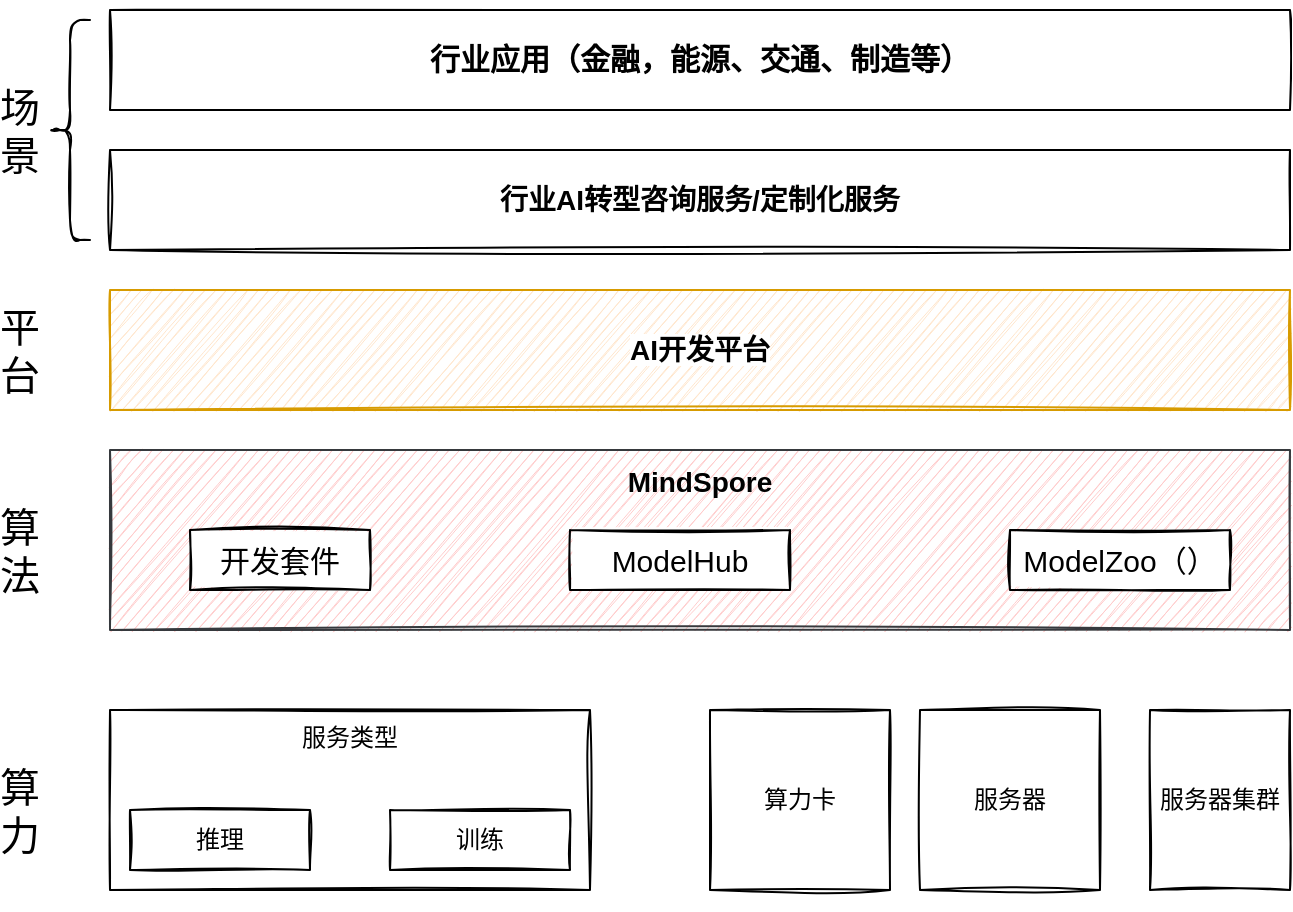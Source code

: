 <mxfile version="19.0.3" type="device"><diagram id="C18fwr6B2REJ1pkVPgu3" name="MindSpore构建AI生态"><mxGraphModel dx="1208" dy="737" grid="1" gridSize="10" guides="1" tooltips="1" connect="1" arrows="1" fold="1" page="1" pageScale="1" pageWidth="3300" pageHeight="4681" math="0" shadow="0"><root><mxCell id="0"/><mxCell id="1" parent="0"/><mxCell id="gkswfJN2HC2qifhLRj1S-12" value="服务类型" style="rounded=0;whiteSpace=wrap;html=1;sketch=1;fontSize=12;verticalAlign=top;" parent="1" vertex="1"><mxGeometry x="230" y="580" width="240" height="90" as="geometry"/></mxCell><mxCell id="gkswfJN2HC2qifhLRj1S-2" value="推理" style="rounded=0;whiteSpace=wrap;html=1;sketch=1;" parent="1" vertex="1"><mxGeometry x="240" y="630" width="90" height="30" as="geometry"/></mxCell><mxCell id="gkswfJN2HC2qifhLRj1S-3" value="训练" style="rounded=0;whiteSpace=wrap;html=1;sketch=1;" parent="1" vertex="1"><mxGeometry x="370" y="630" width="90" height="30" as="geometry"/></mxCell><mxCell id="gkswfJN2HC2qifhLRj1S-7" value="算力" style="text;html=1;strokeColor=none;fillColor=none;align=center;verticalAlign=middle;whiteSpace=wrap;rounded=0;sketch=1;fontSize=20;" parent="1" vertex="1"><mxGeometry x="175" y="580" width="20" height="100" as="geometry"/></mxCell><mxCell id="gkswfJN2HC2qifhLRj1S-36" value="" style="group" parent="1" vertex="1" connectable="0"><mxGeometry x="530" y="580" width="290" height="90" as="geometry"/></mxCell><mxCell id="gkswfJN2HC2qifhLRj1S-5" value="算力卡" style="rounded=0;whiteSpace=wrap;html=1;sketch=1;" parent="gkswfJN2HC2qifhLRj1S-36" vertex="1"><mxGeometry width="90.0" height="90" as="geometry"/></mxCell><mxCell id="gkswfJN2HC2qifhLRj1S-10" value="服务器" style="rounded=0;whiteSpace=wrap;html=1;sketch=1;" parent="gkswfJN2HC2qifhLRj1S-36" vertex="1"><mxGeometry x="105" width="90.0" height="90" as="geometry"/></mxCell><UserObject label="服务器集群" tags="eee" id="gkswfJN2HC2qifhLRj1S-11"><mxCell style="rounded=0;whiteSpace=wrap;html=1;sketch=1;" parent="gkswfJN2HC2qifhLRj1S-36" vertex="1"><mxGeometry x="220" width="70" height="90" as="geometry"/></mxCell></UserObject><mxCell id="gkswfJN2HC2qifhLRj1S-13" value="底层元素" parent="0"/><mxCell id="gkswfJN2HC2qifhLRj1S-15" value="场景" style="text;html=1;strokeColor=none;fillColor=none;align=center;verticalAlign=middle;whiteSpace=wrap;rounded=0;sketch=1;fontSize=20;" parent="gkswfJN2HC2qifhLRj1S-13" vertex="1"><mxGeometry x="175" y="240" width="20" height="100" as="geometry"/></mxCell><mxCell id="gkswfJN2HC2qifhLRj1S-19" value="&lt;div style=&quot;font-size: 14px; line-height: 19px;&quot;&gt;&lt;span style=&quot;background-color: rgb(255, 255, 255);&quot;&gt;&lt;b&gt;AI开发平台&lt;/b&gt;&lt;/span&gt;&lt;/div&gt;" style="rounded=0;whiteSpace=wrap;html=1;sketch=1;align=center;fillColor=#ffe6cc;strokeColor=#d79b00;" parent="gkswfJN2HC2qifhLRj1S-13" vertex="1"><mxGeometry x="230" y="370" width="590" height="60" as="geometry"/></mxCell><mxCell id="gkswfJN2HC2qifhLRj1S-20" value="&lt;div style=&quot;font-size: 14px; line-height: 19px;&quot;&gt;&lt;span style=&quot;background-color: rgb(255, 255, 255);&quot;&gt;&lt;b&gt;行业AI转型咨询服务/定制化服务&lt;/b&gt;&lt;/span&gt;&lt;/div&gt;" style="rounded=0;whiteSpace=wrap;html=1;sketch=1;align=center;fontColor=default;" parent="gkswfJN2HC2qifhLRj1S-13" vertex="1"><mxGeometry x="230" y="300" width="590" height="50" as="geometry"/></mxCell><mxCell id="gkswfJN2HC2qifhLRj1S-21" value="&lt;div style=&quot;font-size: 14px; line-height: 19px;&quot;&gt;&lt;b&gt;MindSpore&lt;/b&gt;&lt;/div&gt;" style="rounded=0;whiteSpace=wrap;html=1;sketch=1;verticalAlign=top;fillColor=#ffcccc;fillStyle=hachure;strokeColor=#36393d;" parent="gkswfJN2HC2qifhLRj1S-13" vertex="1"><mxGeometry x="230" y="450" width="590" height="90" as="geometry"/></mxCell><mxCell id="gkswfJN2HC2qifhLRj1S-22" value="开发套件" style="rounded=0;whiteSpace=wrap;html=1;sketch=1;fontFamily=Helvetica;fontSize=15;fontColor=default;strokeColor=default;fillColor=default;" parent="gkswfJN2HC2qifhLRj1S-13" vertex="1"><mxGeometry x="270" y="490" width="90" height="30" as="geometry"/></mxCell><mxCell id="gkswfJN2HC2qifhLRj1S-23" value="ModelHub" style="rounded=0;whiteSpace=wrap;html=1;sketch=1;fontFamily=Helvetica;fontSize=15;fontColor=default;strokeColor=default;fillColor=default;" parent="gkswfJN2HC2qifhLRj1S-13" vertex="1"><mxGeometry x="460" y="490" width="110" height="30" as="geometry"/></mxCell><mxCell id="gkswfJN2HC2qifhLRj1S-24" value="ModelZoo（）" style="rounded=0;whiteSpace=wrap;html=1;sketch=1;fontFamily=Helvetica;fontSize=15;fontColor=default;strokeColor=default;fillColor=default;" parent="gkswfJN2HC2qifhLRj1S-13" vertex="1"><mxGeometry x="680" y="490" width="110" height="30" as="geometry"/></mxCell><mxCell id="gkswfJN2HC2qifhLRj1S-25" value="&lt;h6 style=&quot;line-height: 19px;&quot;&gt;&lt;span style=&quot;background-color: rgb(255, 255, 255);&quot;&gt;&lt;font style=&quot;font-size: 15px;&quot; color=&quot;#000000&quot;&gt;行业应用（金融，能源、交通、制造等）&lt;/font&gt;&lt;/span&gt;&lt;/h6&gt;" style="rounded=0;whiteSpace=wrap;html=1;sketch=1;align=center;fontColor=default;" parent="gkswfJN2HC2qifhLRj1S-13" vertex="1"><mxGeometry x="230" y="230" width="590" height="50" as="geometry"/></mxCell><mxCell id="gkswfJN2HC2qifhLRj1S-28" value="算法" style="text;html=1;strokeColor=none;fillColor=none;align=center;verticalAlign=middle;whiteSpace=wrap;rounded=0;sketch=1;fontSize=20;" parent="gkswfJN2HC2qifhLRj1S-13" vertex="1"><mxGeometry x="175" y="450" width="20" height="100" as="geometry"/></mxCell><mxCell id="gkswfJN2HC2qifhLRj1S-29" value="平台" style="text;html=1;strokeColor=none;fillColor=none;align=center;verticalAlign=middle;whiteSpace=wrap;rounded=0;sketch=1;fontSize=20;" parent="gkswfJN2HC2qifhLRj1S-13" vertex="1"><mxGeometry x="175" y="350" width="20" height="100" as="geometry"/></mxCell><mxCell id="gkswfJN2HC2qifhLRj1S-38" value="" style="shape=curlyBracket;whiteSpace=wrap;html=1;rounded=1;sketch=1;fillStyle=hachure;fontFamily=Helvetica;fontSize=12;fontColor=default;strokeColor=default;fillColor=default;" parent="gkswfJN2HC2qifhLRj1S-13" vertex="1"><mxGeometry x="200" y="235" width="20" height="110" as="geometry"/></mxCell></root></mxGraphModel></diagram></mxfile>